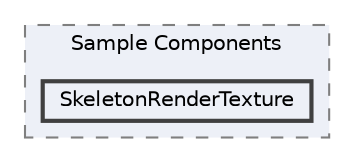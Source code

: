 digraph "external/spine-runtimes/spine-unity/Assets/Spine Examples/Scripts/Sample Components/SkeletonRenderTexture"
{
 // LATEX_PDF_SIZE
  bgcolor="transparent";
  edge [fontname=Helvetica,fontsize=10,labelfontname=Helvetica,labelfontsize=10];
  node [fontname=Helvetica,fontsize=10,shape=box,height=0.2,width=0.4];
  compound=true
  subgraph clusterdir_f1aa8c0d36df02b027ed3df4553d3c0c {
    graph [ bgcolor="#edf0f7", pencolor="grey50", label="Sample Components", fontname=Helvetica,fontsize=10 style="filled,dashed", URL="dir_f1aa8c0d36df02b027ed3df4553d3c0c.html",tooltip=""]
  dir_9b67ca6fc0b8afd020d889b3fe15ab48 [label="SkeletonRenderTexture", fillcolor="#edf0f7", color="grey25", style="filled,bold", URL="dir_9b67ca6fc0b8afd020d889b3fe15ab48.html",tooltip=""];
  }
}
